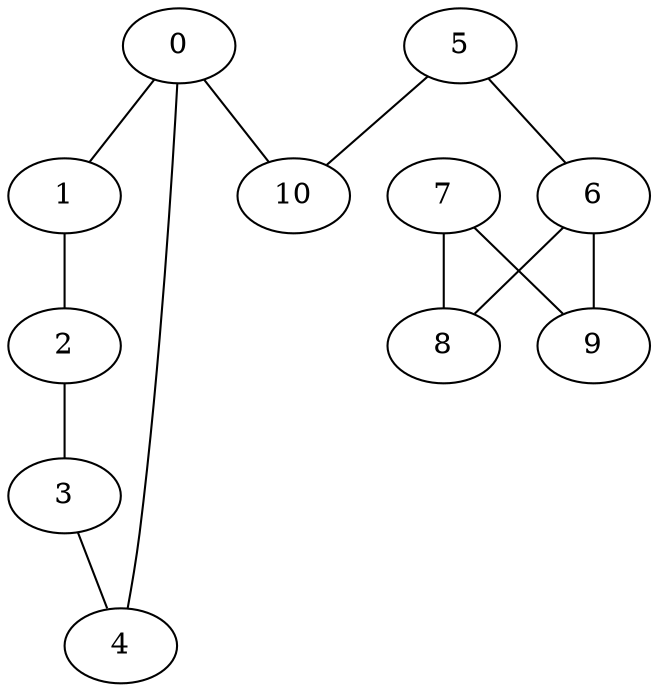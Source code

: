 graph "sampletest150-mod1_image2.bmp" {
	0	 [type=intersection,
		x=473,
		y=418];
	1	 [type=corner,
		x=461,
		y=432];
	0 -- 1	 [angle0="-.86",
		frequency=1,
		type0=line];
	4	 [type=corner,
		x=495,
		y=424];
	0 -- 4	 [angle0=".27",
		frequency=1,
		type0=line];
	10	 [type=corner,
		x=460,
		y=406];
	0 -- 10	 [angle0=".75",
		frequency=1,
		type0=line];
	2	 [type=corner,
		x=464,
		y=491];
	1 -- 2	 [angle0="1.52",
		frequency=1,
		type0=line];
	3	 [type=corner,
		x=498,
		y=496];
	2 -- 3	 [angle0=".15",
		frequency=1,
		type0=line];
	3 -- 4	 [angle0="1.53",
		frequency=1,
		type0=line];
	5	 [type=corner,
		x=452,
		y=24];
	6	 [type=intersection,
		x=55,
		y=423];
	5 -- 6	 [angle0="805.92",
		frequency=1,
		type0=arc];
	5 -- 10	 [angle0="1.55",
		frequency=1,
		type0=line];
	8	 [type=corner,
		x=19,
		y=424];
	6 -- 8	 [angle0="-.03",
		frequency=1,
		type0=line];
	9	 [type=corner,
		x=58,
		y=492];
	6 -- 9	 [angle0="1.53",
		frequency=1,
		type0=line];
	7	 [type=corner,
		x=20,
		y=488];
	7 -- 8	 [angle0="1.56",
		frequency=1,
		type0=line];
	7 -- 9	 [angle0=".10",
		frequency=1,
		type0=line];
}

